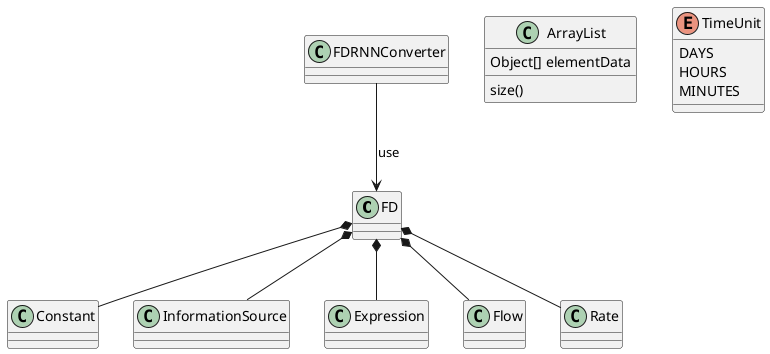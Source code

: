 @startuml

class FD
class Constant
class InformationSource
class Expression
class Flow
class Rate


FD *-- Constant
FD *-- InformationSource
FD *-- Expression
FD *-- Flow
FD *-- Rate

class FDRNNConverter


FDRNNConverter --> FD : use

class ArrayList {
Object[] elementData
size()
}

enum TimeUnit {
DAYS
HOURS
MINUTES
}

@enduml